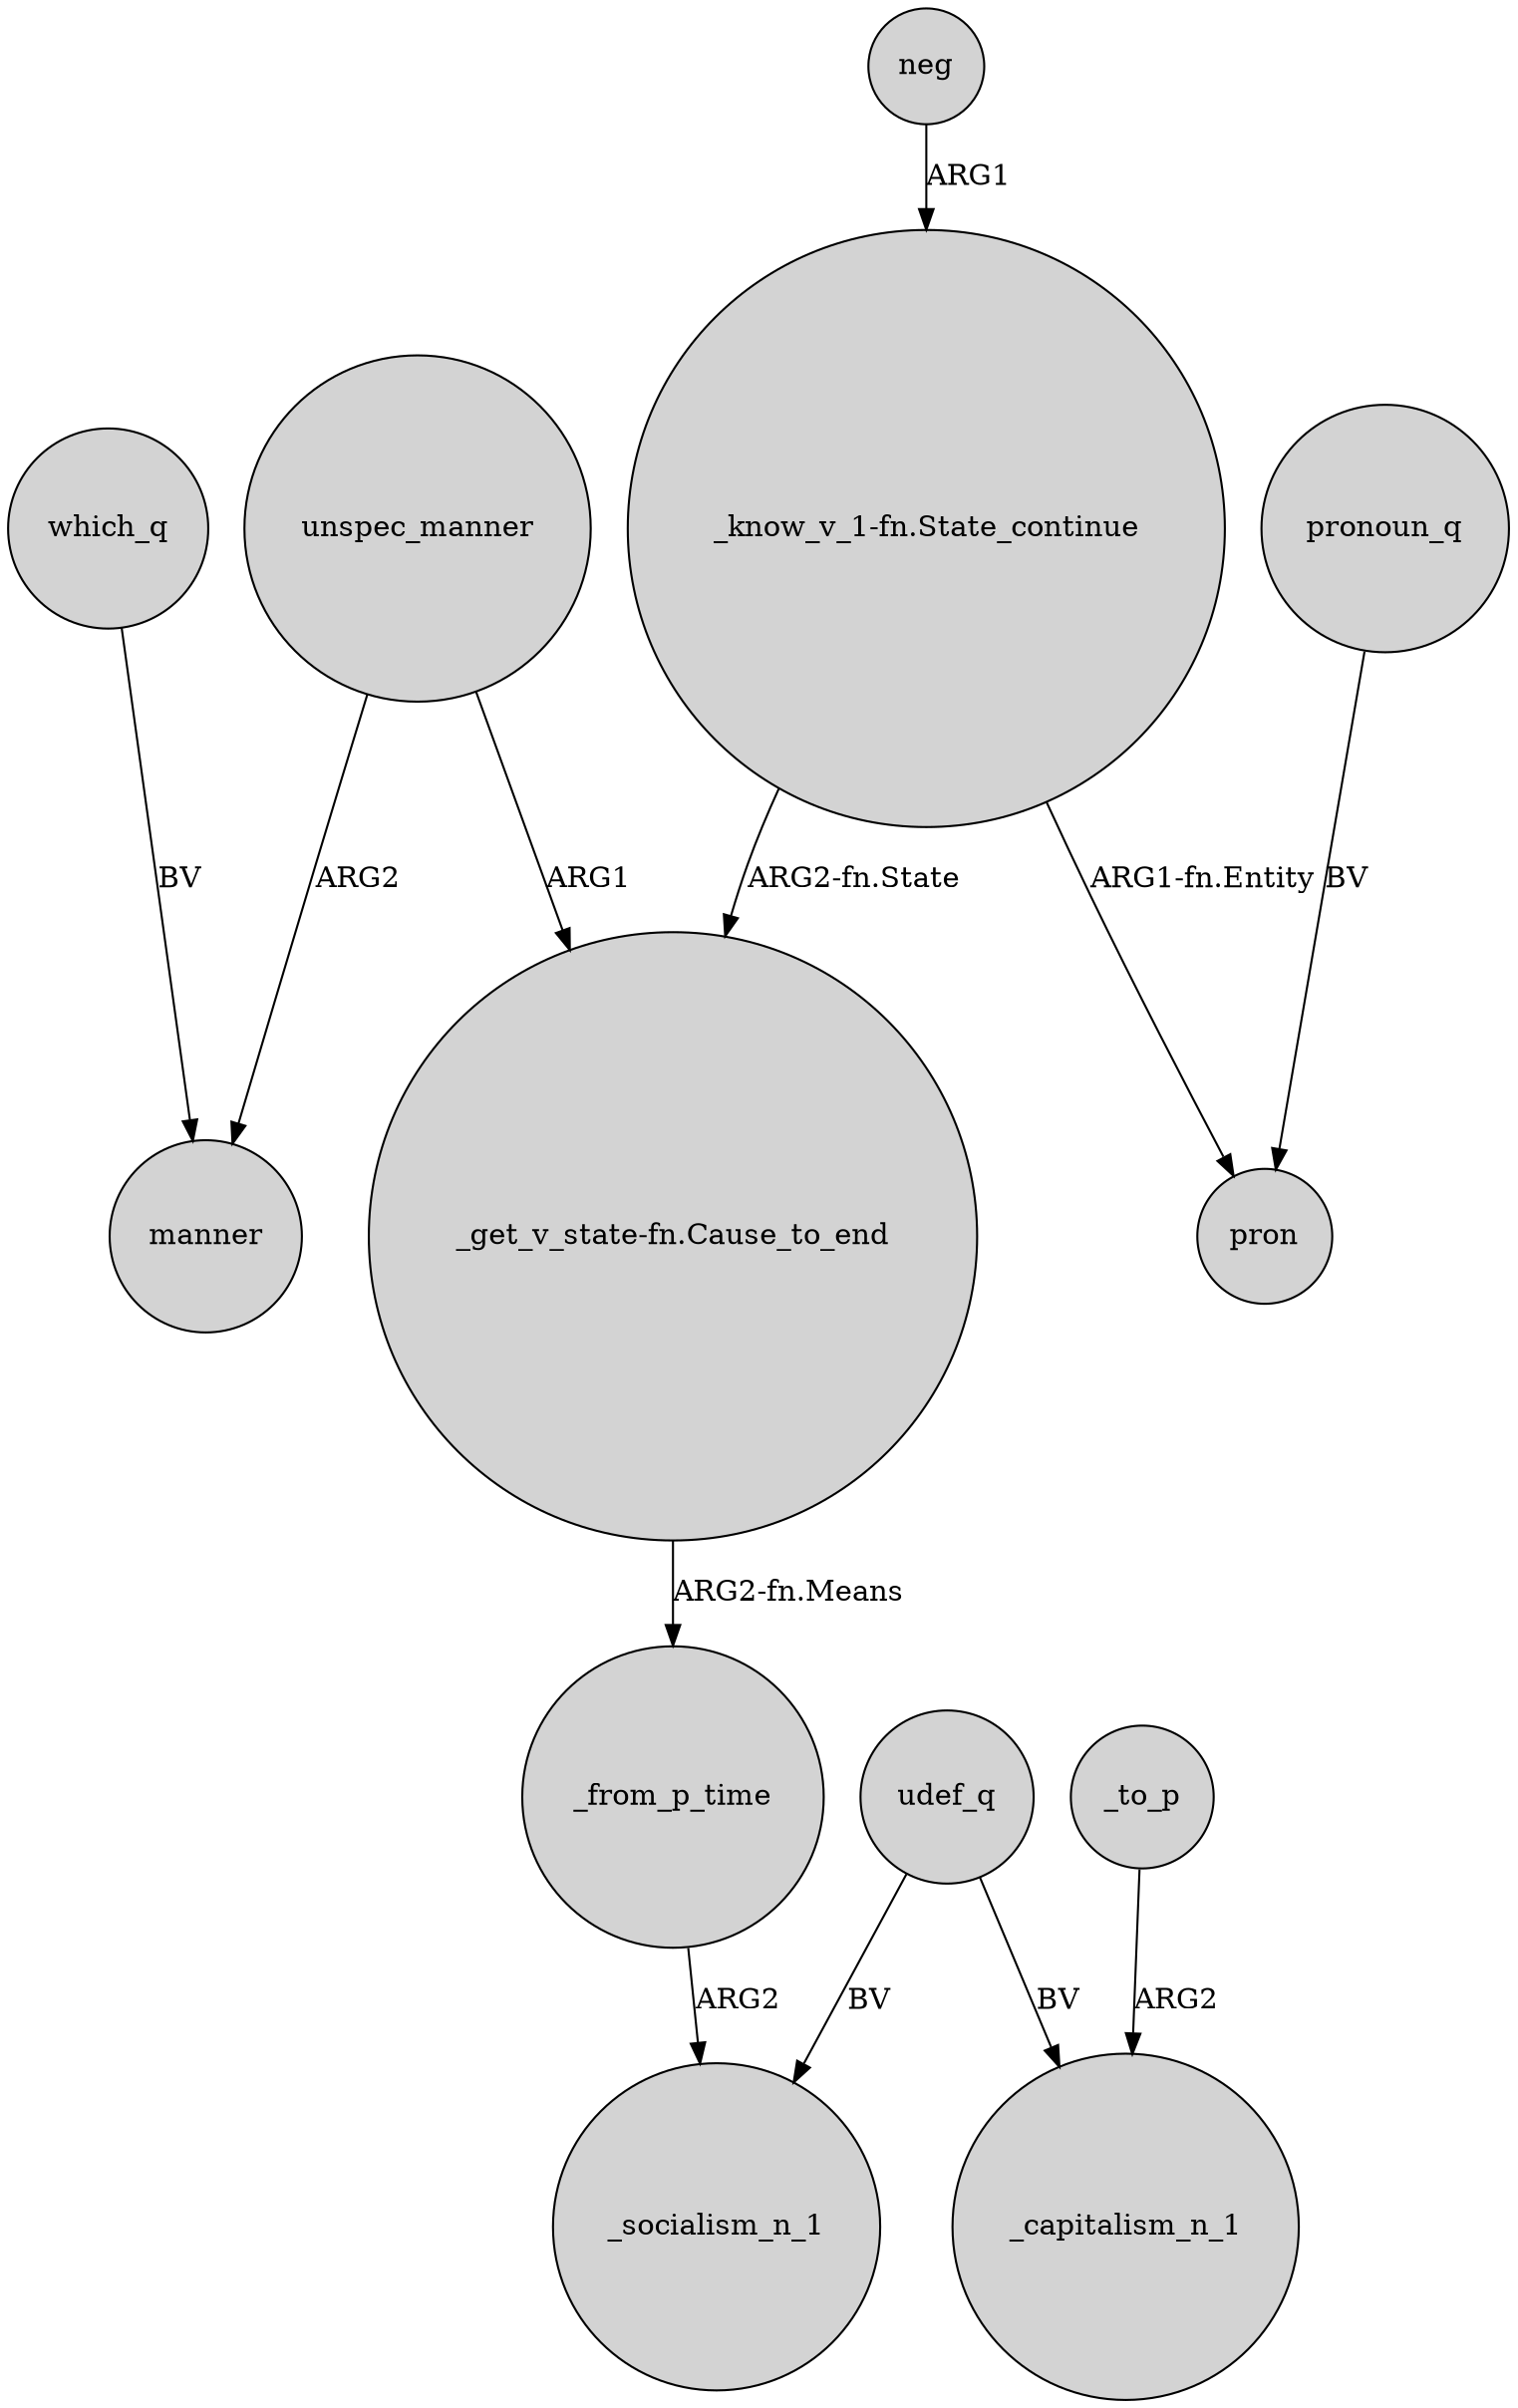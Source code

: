 digraph {
	node [shape=circle style=filled]
	which_q -> manner [label=BV]
	"_know_v_1-fn.State_continue" -> "_get_v_state-fn.Cause_to_end" [label="ARG2-fn.State"]
	udef_q -> _socialism_n_1 [label=BV]
	unspec_manner -> manner [label=ARG2]
	"_know_v_1-fn.State_continue" -> pron [label="ARG1-fn.Entity"]
	_from_p_time -> _socialism_n_1 [label=ARG2]
	udef_q -> _capitalism_n_1 [label=BV]
	unspec_manner -> "_get_v_state-fn.Cause_to_end" [label=ARG1]
	pronoun_q -> pron [label=BV]
	neg -> "_know_v_1-fn.State_continue" [label=ARG1]
	"_get_v_state-fn.Cause_to_end" -> _from_p_time [label="ARG2-fn.Means"]
	_to_p -> _capitalism_n_1 [label=ARG2]
}
